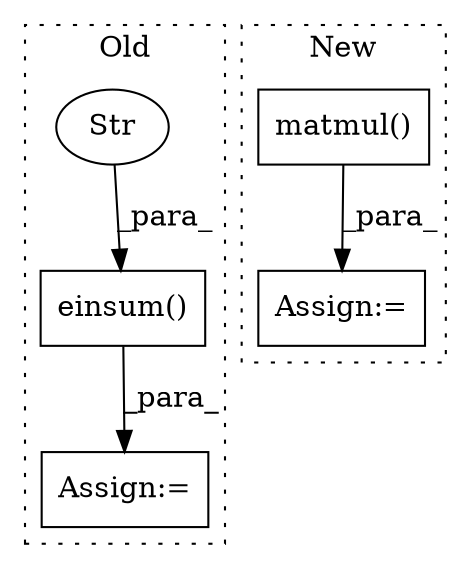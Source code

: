 digraph G {
subgraph cluster0 {
1 [label="einsum()" a="75" s="1322,1357" l="13,1" shape="box"];
3 [label="Str" a="66" s="1335" l="14" shape="ellipse"];
5 [label="Assign:=" a="68" s="1319" l="3" shape="box"];
label = "Old";
style="dotted";
}
subgraph cluster1 {
2 [label="matmul()" a="75" s="1346,1365" l="13,1" shape="box"];
4 [label="Assign:=" a="68" s="1343" l="3" shape="box"];
label = "New";
style="dotted";
}
1 -> 5 [label="_para_"];
2 -> 4 [label="_para_"];
3 -> 1 [label="_para_"];
}